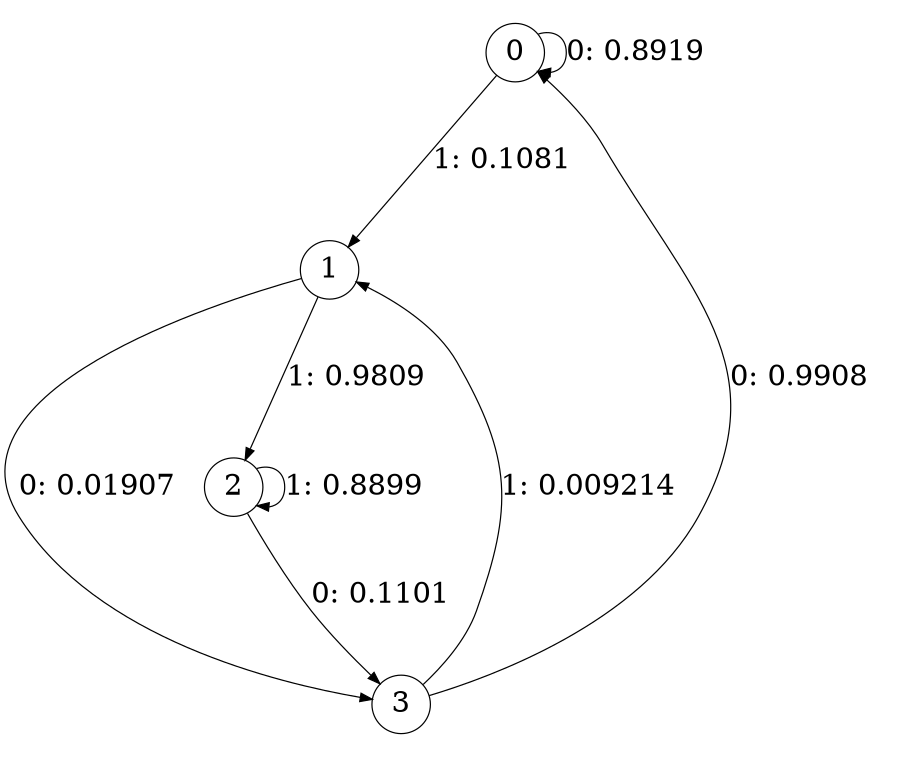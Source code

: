 digraph "ch1_face_grouped_diff_L2" {
size = "6,8.5";
ratio = "fill";
node [shape = circle];
node [fontsize = 24];
edge [fontsize = 24];
0 -> 0 [label = "0: 0.8919   "];
0 -> 1 [label = "1: 0.1081   "];
1 -> 3 [label = "0: 0.01907  "];
1 -> 2 [label = "1: 0.9809   "];
2 -> 3 [label = "0: 0.1101   "];
2 -> 2 [label = "1: 0.8899   "];
3 -> 0 [label = "0: 0.9908   "];
3 -> 1 [label = "1: 0.009214  "];
}